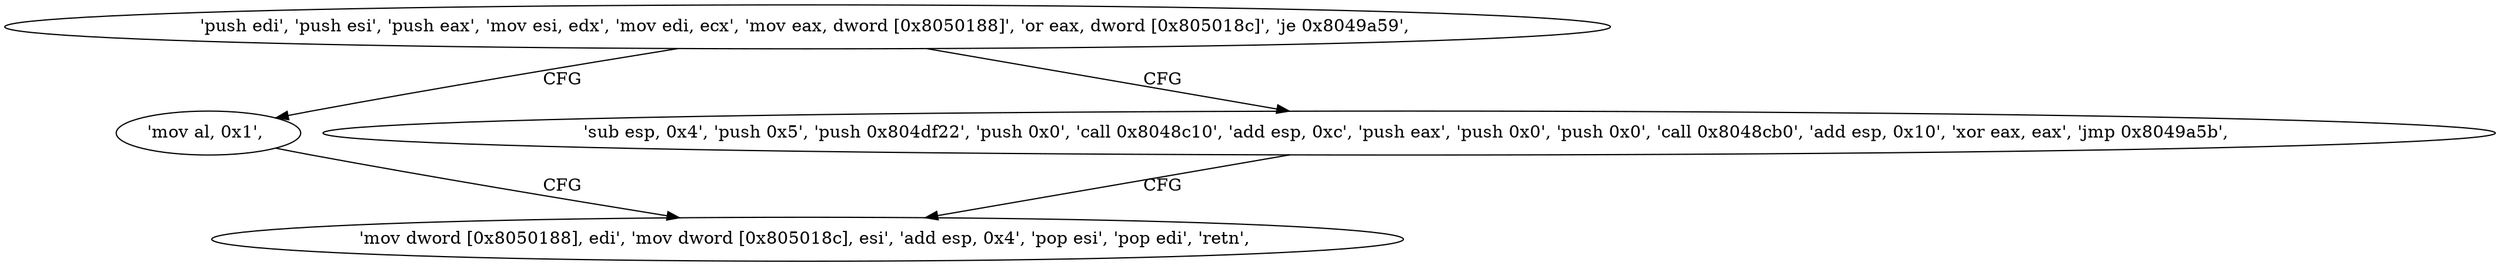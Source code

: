 digraph "func" {
"134519328" [label = "'push edi', 'push esi', 'push eax', 'mov esi, edx', 'mov edi, ecx', 'mov eax, dword [0x8050188]', 'or eax, dword [0x805018c]', 'je 0x8049a59', " ]
"134519385" [label = "'mov al, 0x1', " ]
"134519348" [label = "'sub esp, 0x4', 'push 0x5', 'push 0x804df22', 'push 0x0', 'call 0x8048c10', 'add esp, 0xc', 'push eax', 'push 0x0', 'push 0x0', 'call 0x8048cb0', 'add esp, 0x10', 'xor eax, eax', 'jmp 0x8049a5b', " ]
"134519387" [label = "'mov dword [0x8050188], edi', 'mov dword [0x805018c], esi', 'add esp, 0x4', 'pop esi', 'pop edi', 'retn', " ]
"134519328" -> "134519385" [ label = "CFG" ]
"134519328" -> "134519348" [ label = "CFG" ]
"134519385" -> "134519387" [ label = "CFG" ]
"134519348" -> "134519387" [ label = "CFG" ]
}
